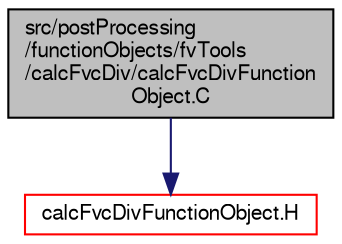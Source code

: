 digraph "src/postProcessing/functionObjects/fvTools/calcFvcDiv/calcFvcDivFunctionObject.C"
{
  bgcolor="transparent";
  edge [fontname="FreeSans",fontsize="10",labelfontname="FreeSans",labelfontsize="10"];
  node [fontname="FreeSans",fontsize="10",shape=record];
  Node0 [label="src/postProcessing\l/functionObjects/fvTools\l/calcFvcDiv/calcFvcDivFunction\lObject.C",height=0.2,width=0.4,color="black", fillcolor="grey75", style="filled", fontcolor="black"];
  Node0 -> Node1 [color="midnightblue",fontsize="10",style="solid",fontname="FreeSans"];
  Node1 [label="calcFvcDivFunctionObject.H",height=0.2,width=0.4,color="red",URL="$a13535.html"];
}
